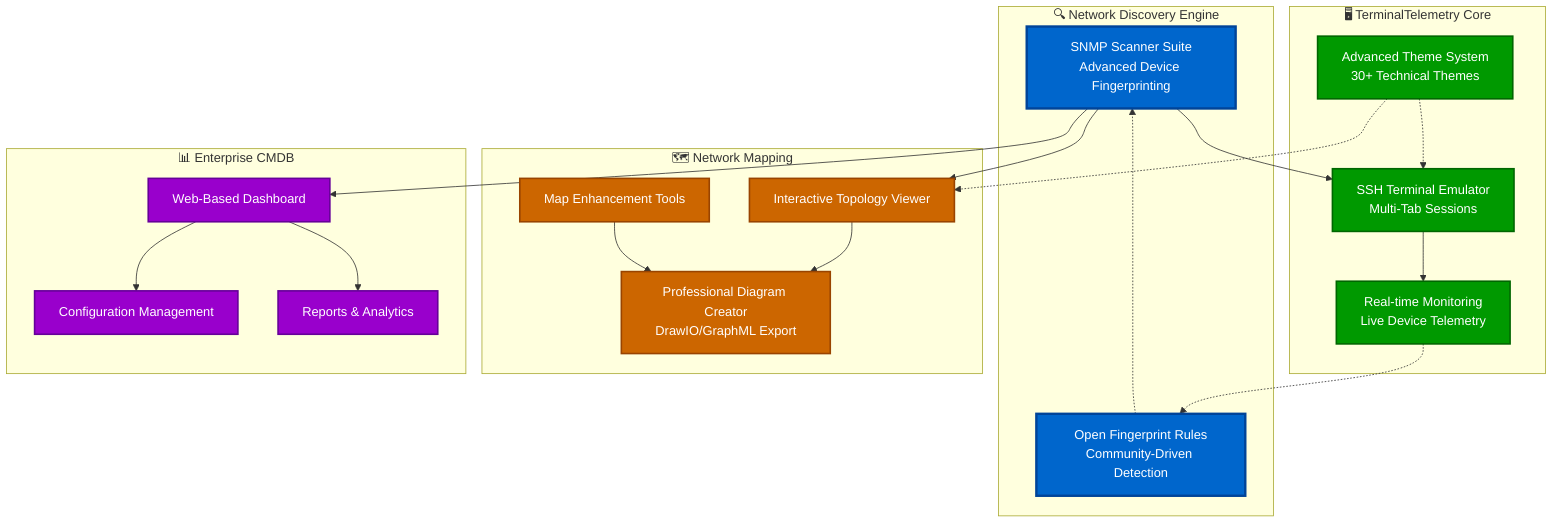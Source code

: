 graph TB
    %% Core Discovery Engine
    subgraph "🔍 Network Discovery Engine"
        Scanner[SNMP Scanner Suite<br/>Advanced Device Fingerprinting]
        Rules[Open Fingerprint Rules<br/>Community-Driven Detection]
    end

    %% Primary Platforms
    subgraph "🖥️ TerminalTelemetry Core"
        Terminal[SSH Terminal Emulator<br/>Multi-Tab Sessions]
        Telemetry[Real-time Monitoring<br/>Live Device Telemetry]
        Themes[Advanced Theme System<br/>30+ Technical Themes]
    end

    subgraph "🗺️ Network Mapping"
        Topology[Interactive Topology Viewer]
        Diagrams[Professional Diagram Creator<br/>DrawIO/GraphML Export]
        Enhancement[Map Enhancement Tools]
    end

    subgraph "📊 Enterprise CMDB"
        WebDash[Web-Based Dashboard]
        ConfigMgmt[Configuration Management]
        Analytics[Reports & Analytics]
    end

    %% Data Flow
    Scanner --> Terminal
    Scanner --> Topology
    Scanner --> WebDash
    Rules -.-> Scanner
    Terminal --> Telemetry
    Topology --> Diagrams
    WebDash --> ConfigMgmt
    WebDash --> Analytics

    %% Integration
    Telemetry -.-> Rules
    Enhancement --> Diagrams
    Themes -.-> Terminal
    Themes -.-> Topology

    classDef discovery fill:#0066cc,stroke:#004499,stroke-width:3px,color:#fff
    classDef terminal fill:#009900,stroke:#006600,stroke-width:2px,color:#fff
    classDef mapping fill:#cc6600,stroke:#994400,stroke-width:2px,color:#fff
    classDef cmdb fill:#9900cc,stroke:#660099,stroke-width:2px,color:#fff

    class Scanner,Rules discovery
    class Terminal,Telemetry,Themes terminal
    class Topology,Diagrams,Enhancement mapping
    class WebDash,ConfigMgmt,Analytics cmdb